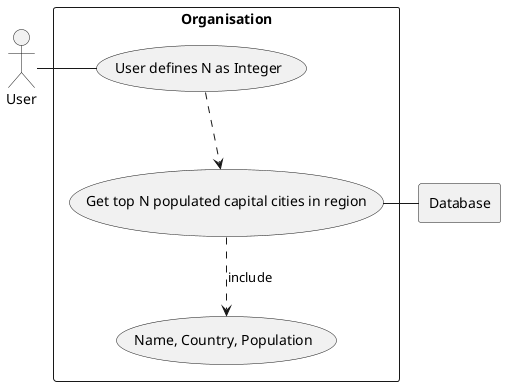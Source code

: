 @startuml



rectangle Database

rectangle "Organisation" {
    usecase UC1 as "User defines N as Integer"

    usecase UC2 as "Get top N populated capital cities in region"

    usecase UCa as "Name, Country, Population"
}
    User - UC1
    UC1 ..> UC2
    UC2 ..> UCa : include
    UC2 - Database


@enduml